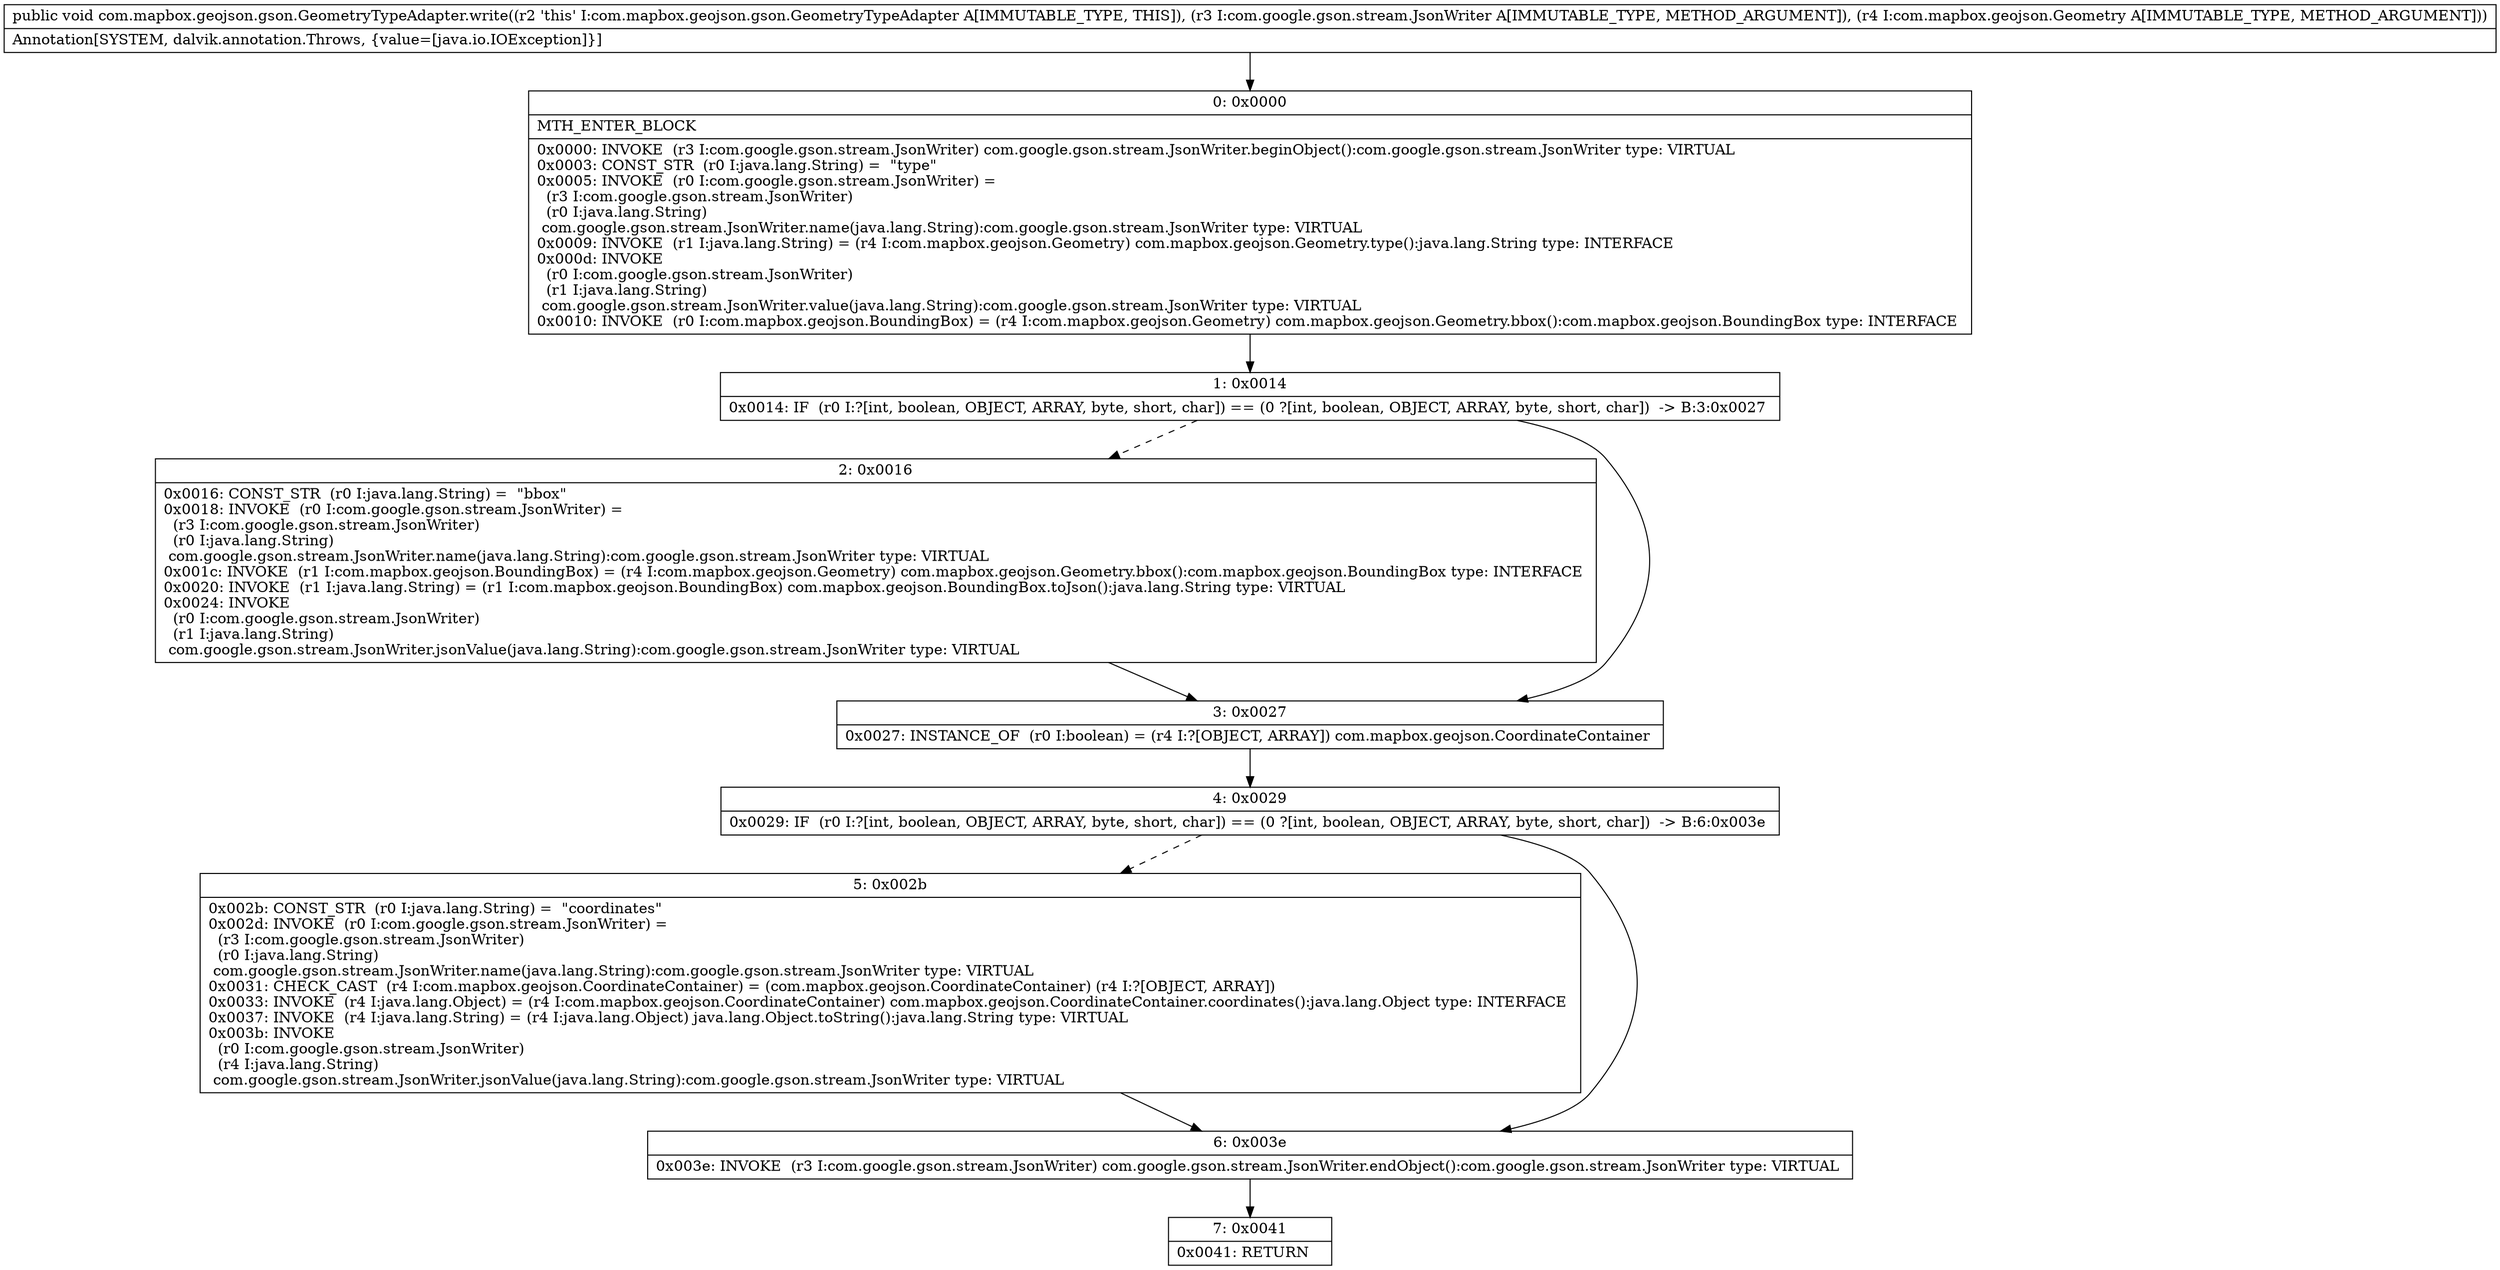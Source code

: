 digraph "CFG forcom.mapbox.geojson.gson.GeometryTypeAdapter.write(Lcom\/google\/gson\/stream\/JsonWriter;Lcom\/mapbox\/geojson\/Geometry;)V" {
Node_0 [shape=record,label="{0\:\ 0x0000|MTH_ENTER_BLOCK\l|0x0000: INVOKE  (r3 I:com.google.gson.stream.JsonWriter) com.google.gson.stream.JsonWriter.beginObject():com.google.gson.stream.JsonWriter type: VIRTUAL \l0x0003: CONST_STR  (r0 I:java.lang.String) =  \"type\" \l0x0005: INVOKE  (r0 I:com.google.gson.stream.JsonWriter) = \l  (r3 I:com.google.gson.stream.JsonWriter)\l  (r0 I:java.lang.String)\l com.google.gson.stream.JsonWriter.name(java.lang.String):com.google.gson.stream.JsonWriter type: VIRTUAL \l0x0009: INVOKE  (r1 I:java.lang.String) = (r4 I:com.mapbox.geojson.Geometry) com.mapbox.geojson.Geometry.type():java.lang.String type: INTERFACE \l0x000d: INVOKE  \l  (r0 I:com.google.gson.stream.JsonWriter)\l  (r1 I:java.lang.String)\l com.google.gson.stream.JsonWriter.value(java.lang.String):com.google.gson.stream.JsonWriter type: VIRTUAL \l0x0010: INVOKE  (r0 I:com.mapbox.geojson.BoundingBox) = (r4 I:com.mapbox.geojson.Geometry) com.mapbox.geojson.Geometry.bbox():com.mapbox.geojson.BoundingBox type: INTERFACE \l}"];
Node_1 [shape=record,label="{1\:\ 0x0014|0x0014: IF  (r0 I:?[int, boolean, OBJECT, ARRAY, byte, short, char]) == (0 ?[int, boolean, OBJECT, ARRAY, byte, short, char])  \-\> B:3:0x0027 \l}"];
Node_2 [shape=record,label="{2\:\ 0x0016|0x0016: CONST_STR  (r0 I:java.lang.String) =  \"bbox\" \l0x0018: INVOKE  (r0 I:com.google.gson.stream.JsonWriter) = \l  (r3 I:com.google.gson.stream.JsonWriter)\l  (r0 I:java.lang.String)\l com.google.gson.stream.JsonWriter.name(java.lang.String):com.google.gson.stream.JsonWriter type: VIRTUAL \l0x001c: INVOKE  (r1 I:com.mapbox.geojson.BoundingBox) = (r4 I:com.mapbox.geojson.Geometry) com.mapbox.geojson.Geometry.bbox():com.mapbox.geojson.BoundingBox type: INTERFACE \l0x0020: INVOKE  (r1 I:java.lang.String) = (r1 I:com.mapbox.geojson.BoundingBox) com.mapbox.geojson.BoundingBox.toJson():java.lang.String type: VIRTUAL \l0x0024: INVOKE  \l  (r0 I:com.google.gson.stream.JsonWriter)\l  (r1 I:java.lang.String)\l com.google.gson.stream.JsonWriter.jsonValue(java.lang.String):com.google.gson.stream.JsonWriter type: VIRTUAL \l}"];
Node_3 [shape=record,label="{3\:\ 0x0027|0x0027: INSTANCE_OF  (r0 I:boolean) = (r4 I:?[OBJECT, ARRAY]) com.mapbox.geojson.CoordinateContainer \l}"];
Node_4 [shape=record,label="{4\:\ 0x0029|0x0029: IF  (r0 I:?[int, boolean, OBJECT, ARRAY, byte, short, char]) == (0 ?[int, boolean, OBJECT, ARRAY, byte, short, char])  \-\> B:6:0x003e \l}"];
Node_5 [shape=record,label="{5\:\ 0x002b|0x002b: CONST_STR  (r0 I:java.lang.String) =  \"coordinates\" \l0x002d: INVOKE  (r0 I:com.google.gson.stream.JsonWriter) = \l  (r3 I:com.google.gson.stream.JsonWriter)\l  (r0 I:java.lang.String)\l com.google.gson.stream.JsonWriter.name(java.lang.String):com.google.gson.stream.JsonWriter type: VIRTUAL \l0x0031: CHECK_CAST  (r4 I:com.mapbox.geojson.CoordinateContainer) = (com.mapbox.geojson.CoordinateContainer) (r4 I:?[OBJECT, ARRAY]) \l0x0033: INVOKE  (r4 I:java.lang.Object) = (r4 I:com.mapbox.geojson.CoordinateContainer) com.mapbox.geojson.CoordinateContainer.coordinates():java.lang.Object type: INTERFACE \l0x0037: INVOKE  (r4 I:java.lang.String) = (r4 I:java.lang.Object) java.lang.Object.toString():java.lang.String type: VIRTUAL \l0x003b: INVOKE  \l  (r0 I:com.google.gson.stream.JsonWriter)\l  (r4 I:java.lang.String)\l com.google.gson.stream.JsonWriter.jsonValue(java.lang.String):com.google.gson.stream.JsonWriter type: VIRTUAL \l}"];
Node_6 [shape=record,label="{6\:\ 0x003e|0x003e: INVOKE  (r3 I:com.google.gson.stream.JsonWriter) com.google.gson.stream.JsonWriter.endObject():com.google.gson.stream.JsonWriter type: VIRTUAL \l}"];
Node_7 [shape=record,label="{7\:\ 0x0041|0x0041: RETURN   \l}"];
MethodNode[shape=record,label="{public void com.mapbox.geojson.gson.GeometryTypeAdapter.write((r2 'this' I:com.mapbox.geojson.gson.GeometryTypeAdapter A[IMMUTABLE_TYPE, THIS]), (r3 I:com.google.gson.stream.JsonWriter A[IMMUTABLE_TYPE, METHOD_ARGUMENT]), (r4 I:com.mapbox.geojson.Geometry A[IMMUTABLE_TYPE, METHOD_ARGUMENT]))  | Annotation[SYSTEM, dalvik.annotation.Throws, \{value=[java.io.IOException]\}]\l}"];
MethodNode -> Node_0;
Node_0 -> Node_1;
Node_1 -> Node_2[style=dashed];
Node_1 -> Node_3;
Node_2 -> Node_3;
Node_3 -> Node_4;
Node_4 -> Node_5[style=dashed];
Node_4 -> Node_6;
Node_5 -> Node_6;
Node_6 -> Node_7;
}

